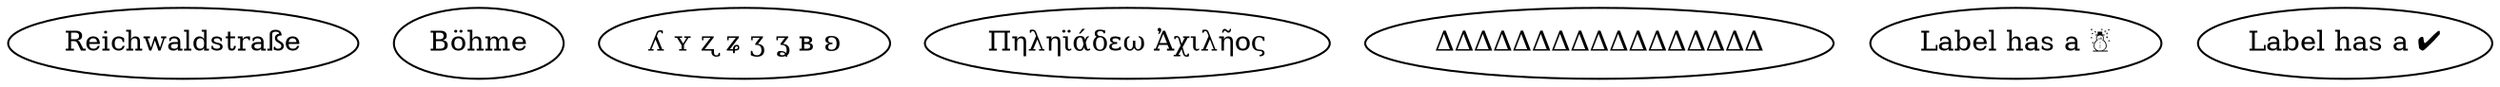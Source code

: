 graph utf8_1
{
	rankdir = TB

	Reichwaldstraße

	Böhme

	Three [ label = "ʎ ʏ ʐ ʑ ʒ ʓ ʙ ʚ"]

	Four  [ label = "Πηληϊάδεω Ἀχιλῆος"]

	ΔΔΔΔΔΔΔΔΔΔΔΔΔΔΔΔΔ

	Six   [ label = "Label has a ☃"]

	Seven [ label = "Label has a ✔"]
}
